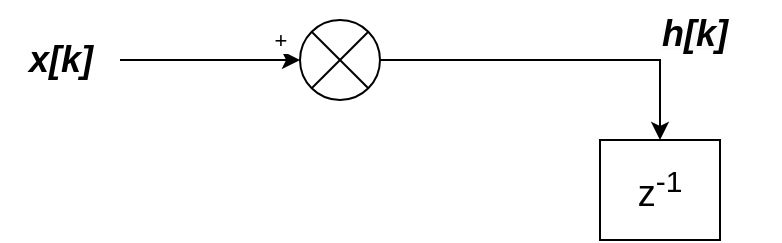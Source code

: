 <mxfile version="21.2.9" type="github">
  <diagram name="Sayfa -1" id="a71NDQmAMSMrgO2OHP5D">
    <mxGraphModel dx="429" dy="236" grid="1" gridSize="10" guides="1" tooltips="1" connect="1" arrows="1" fold="1" page="1" pageScale="1" pageWidth="827" pageHeight="1169" math="0" shadow="0">
      <root>
        <mxCell id="0" />
        <mxCell id="1" parent="0" />
        <mxCell id="2f1PFpyF19BHjykk83JR-1" value="&lt;font style=&quot;font-size: 18px;&quot;&gt;z&lt;sup&gt;-1&lt;/sup&gt;&lt;/font&gt;" style="rounded=0;whiteSpace=wrap;html=1;" vertex="1" parent="1">
          <mxGeometry x="350" y="220" width="60" height="50" as="geometry" />
        </mxCell>
        <mxCell id="2f1PFpyF19BHjykk83JR-5" style="edgeStyle=orthogonalEdgeStyle;rounded=0;orthogonalLoop=1;jettySize=auto;html=1;" edge="1" parent="1" source="2f1PFpyF19BHjykk83JR-2">
          <mxGeometry relative="1" as="geometry">
            <mxPoint x="380" y="220" as="targetPoint" />
            <Array as="points">
              <mxPoint x="380" y="180" />
            </Array>
          </mxGeometry>
        </mxCell>
        <mxCell id="2f1PFpyF19BHjykk83JR-2" value="" style="verticalLabelPosition=bottom;verticalAlign=top;html=1;shape=mxgraph.flowchart.or;" vertex="1" parent="1">
          <mxGeometry x="200" y="160" width="40" height="40" as="geometry" />
        </mxCell>
        <mxCell id="2f1PFpyF19BHjykk83JR-4" value="+" style="edgeStyle=orthogonalEdgeStyle;rounded=0;orthogonalLoop=1;jettySize=auto;html=1;labelPosition=center;verticalLabelPosition=middle;align=center;verticalAlign=middle;horizontal=1;" edge="1" parent="1" source="2f1PFpyF19BHjykk83JR-3" target="2f1PFpyF19BHjykk83JR-2">
          <mxGeometry x="0.778" y="10" relative="1" as="geometry">
            <mxPoint as="offset" />
          </mxGeometry>
        </mxCell>
        <mxCell id="2f1PFpyF19BHjykk83JR-3" value="&lt;font size=&quot;1&quot; style=&quot;&quot;&gt;&lt;b style=&quot;&quot;&gt;&lt;i style=&quot;font-size: 18px;&quot;&gt;x[k]&lt;/i&gt;&lt;/b&gt;&lt;/font&gt;" style="text;html=1;align=center;verticalAlign=middle;resizable=0;points=[];autosize=1;strokeColor=none;fillColor=none;" vertex="1" parent="1">
          <mxGeometry x="50" y="160" width="60" height="40" as="geometry" />
        </mxCell>
        <mxCell id="2f1PFpyF19BHjykk83JR-6" value="&lt;b style=&quot;border-color: var(--border-color); color: rgb(0, 0, 0); font-family: Helvetica; font-size: x-small; font-style: normal; font-variant-ligatures: normal; font-variant-caps: normal; letter-spacing: normal; orphans: 2; text-align: center; text-indent: 0px; text-transform: none; widows: 2; word-spacing: 0px; -webkit-text-stroke-width: 0px; background-color: rgb(251, 251, 251); text-decoration-thickness: initial; text-decoration-style: initial; text-decoration-color: initial;&quot;&gt;&lt;i style=&quot;border-color: var(--border-color); font-size: 18px;&quot;&gt;h[k]&lt;/i&gt;&lt;/b&gt;" style="text;whiteSpace=wrap;html=1;" vertex="1" parent="1">
          <mxGeometry x="379" y="150" width="61" height="30" as="geometry" />
        </mxCell>
      </root>
    </mxGraphModel>
  </diagram>
</mxfile>
